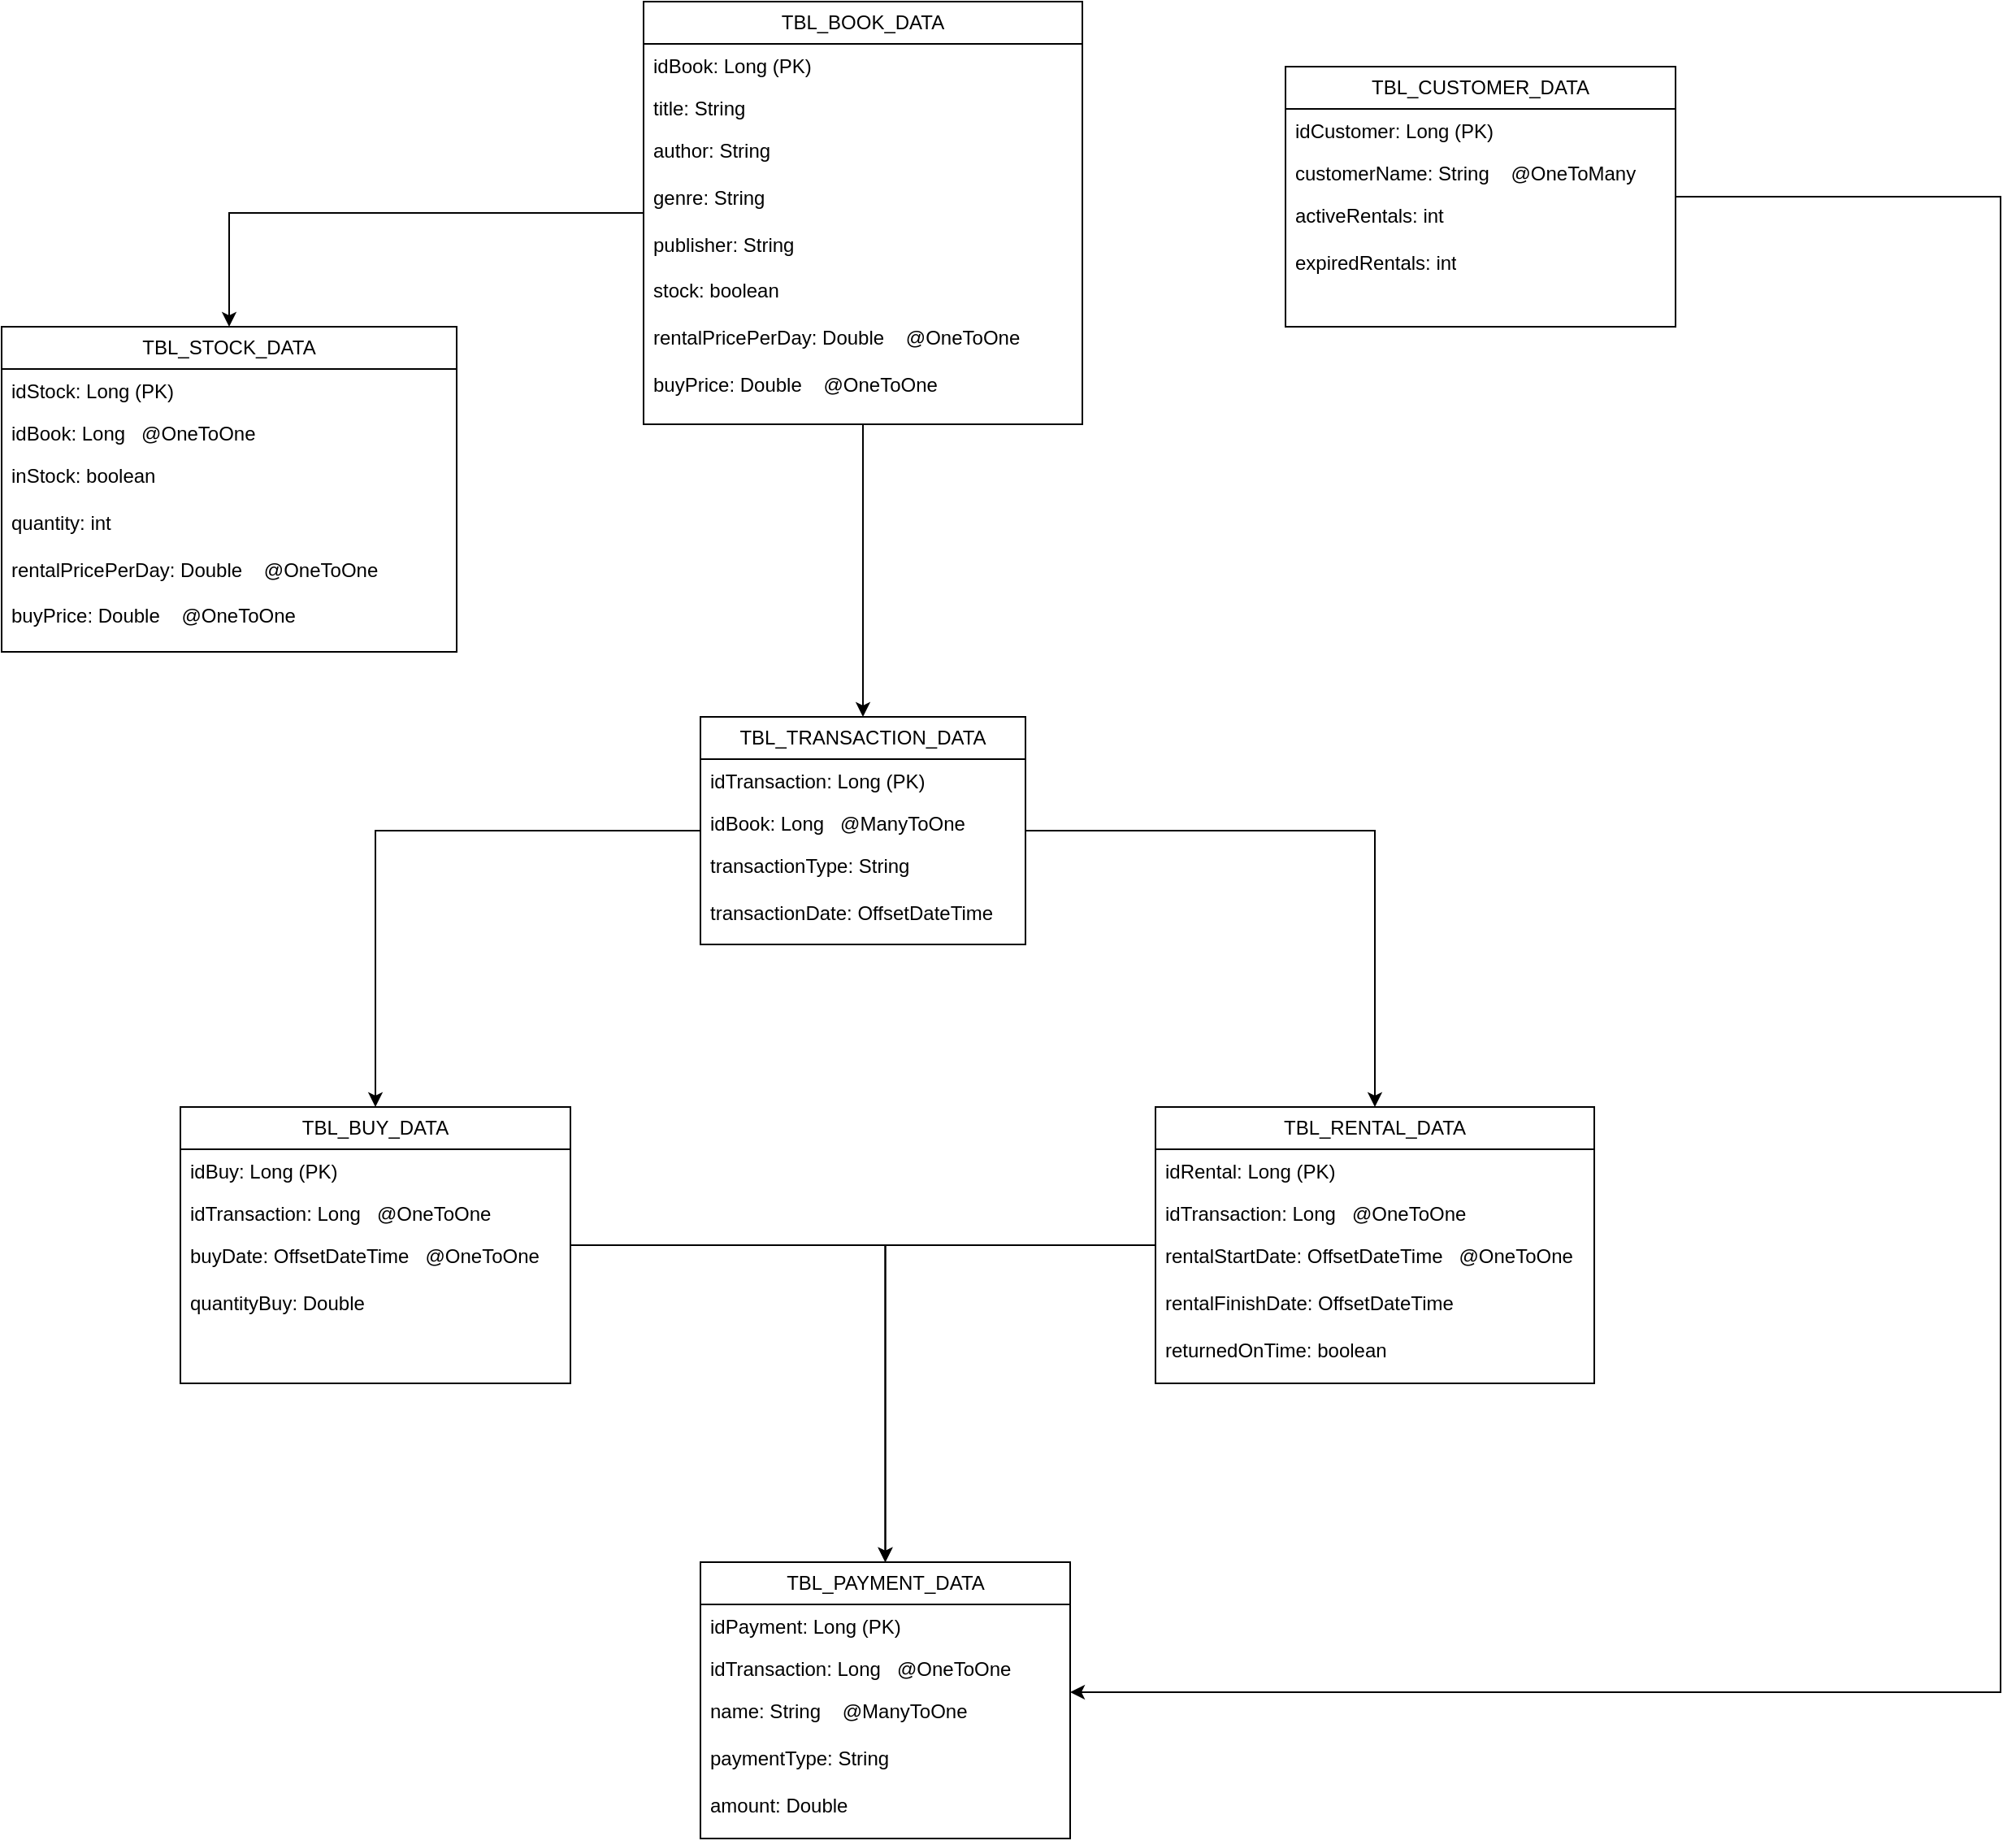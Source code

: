 <mxfile version="28.1.1">
  <diagram name="Página-1" id="uoVrXMuLiegpYX8i_XFW">
    <mxGraphModel dx="948" dy="470" grid="1" gridSize="10" guides="1" tooltips="1" connect="1" arrows="1" fold="1" page="1" pageScale="1" pageWidth="3300" pageHeight="4681" math="0" shadow="0">
      <root>
        <mxCell id="0" />
        <mxCell id="1" parent="0" />
        <mxCell id="U7OurC-cm32bJxIPk3Zl-24" style="edgeStyle=orthogonalEdgeStyle;rounded=0;orthogonalLoop=1;jettySize=auto;html=1;entryX=0.5;entryY=0;entryDx=0;entryDy=0;" edge="1" parent="1" source="U7OurC-cm32bJxIPk3Zl-1" target="U7OurC-cm32bJxIPk3Zl-20">
          <mxGeometry relative="1" as="geometry" />
        </mxCell>
        <mxCell id="U7OurC-cm32bJxIPk3Zl-29" style="edgeStyle=orthogonalEdgeStyle;rounded=0;orthogonalLoop=1;jettySize=auto;html=1;entryX=0.5;entryY=0;entryDx=0;entryDy=0;" edge="1" parent="1" source="U7OurC-cm32bJxIPk3Zl-1" target="U7OurC-cm32bJxIPk3Zl-25">
          <mxGeometry relative="1" as="geometry" />
        </mxCell>
        <mxCell id="U7OurC-cm32bJxIPk3Zl-1" value="TBL_BOOK_DATA" style="swimlane;fontStyle=0;childLayout=stackLayout;horizontal=1;startSize=26;fillColor=none;horizontalStack=0;resizeParent=1;resizeParentMax=0;resizeLast=0;collapsible=1;marginBottom=0;whiteSpace=wrap;html=1;" vertex="1" parent="1">
          <mxGeometry x="445" y="40" width="270" height="260" as="geometry" />
        </mxCell>
        <mxCell id="U7OurC-cm32bJxIPk3Zl-2" value="idBook: Long (PK)&lt;div&gt;&lt;br&gt;&lt;/div&gt;" style="text;strokeColor=none;fillColor=none;align=left;verticalAlign=top;spacingLeft=4;spacingRight=4;overflow=hidden;rotatable=0;points=[[0,0.5],[1,0.5]];portConstraint=eastwest;whiteSpace=wrap;html=1;" vertex="1" parent="U7OurC-cm32bJxIPk3Zl-1">
          <mxGeometry y="26" width="270" height="26" as="geometry" />
        </mxCell>
        <mxCell id="U7OurC-cm32bJxIPk3Zl-3" value="title: String&lt;div&gt;&lt;br&gt;&lt;/div&gt;" style="text;strokeColor=none;fillColor=none;align=left;verticalAlign=top;spacingLeft=4;spacingRight=4;overflow=hidden;rotatable=0;points=[[0,0.5],[1,0.5]];portConstraint=eastwest;whiteSpace=wrap;html=1;" vertex="1" parent="U7OurC-cm32bJxIPk3Zl-1">
          <mxGeometry y="52" width="270" height="26" as="geometry" />
        </mxCell>
        <mxCell id="U7OurC-cm32bJxIPk3Zl-4" value="author: String&lt;div&gt;&lt;br&gt;&lt;/div&gt;&lt;div&gt;genre: String&lt;/div&gt;&lt;div&gt;&lt;br&gt;&lt;/div&gt;&lt;div&gt;publisher: String&lt;/div&gt;&lt;div&gt;&lt;br&gt;&lt;/div&gt;&lt;div&gt;stock: boolean&lt;/div&gt;&lt;div&gt;&lt;br&gt;&lt;/div&gt;&lt;div&gt;rentalPricePerDay: Double&amp;nbsp; &amp;nbsp; @OneToOne&lt;/div&gt;&lt;div&gt;&lt;br&gt;&lt;/div&gt;&lt;div&gt;buyPrice: Double&amp;nbsp; &amp;nbsp; @OneToOne&lt;/div&gt;" style="text;strokeColor=none;fillColor=none;align=left;verticalAlign=top;spacingLeft=4;spacingRight=4;overflow=hidden;rotatable=0;points=[[0,0.5],[1,0.5]];portConstraint=eastwest;whiteSpace=wrap;html=1;fontFamily=Helvetica;fontSize=12;fontColor=default;" vertex="1" parent="U7OurC-cm32bJxIPk3Zl-1">
          <mxGeometry y="78" width="270" height="182" as="geometry" />
        </mxCell>
        <mxCell id="U7OurC-cm32bJxIPk3Zl-49" style="edgeStyle=orthogonalEdgeStyle;rounded=0;orthogonalLoop=1;jettySize=auto;html=1;" edge="1" parent="1" source="U7OurC-cm32bJxIPk3Zl-5" target="U7OurC-cm32bJxIPk3Zl-45">
          <mxGeometry relative="1" as="geometry">
            <Array as="points">
              <mxPoint x="1280" y="1080" />
            </Array>
          </mxGeometry>
        </mxCell>
        <mxCell id="U7OurC-cm32bJxIPk3Zl-5" value="TBL_CUSTOMER_DATA" style="swimlane;fontStyle=0;childLayout=stackLayout;horizontal=1;startSize=26;fillColor=none;horizontalStack=0;resizeParent=1;resizeParentMax=0;resizeLast=0;collapsible=1;marginBottom=0;whiteSpace=wrap;html=1;" vertex="1" parent="1">
          <mxGeometry x="840" y="80" width="240" height="160" as="geometry" />
        </mxCell>
        <mxCell id="U7OurC-cm32bJxIPk3Zl-6" value="idCustomer: Long (PK)" style="text;strokeColor=none;fillColor=none;align=left;verticalAlign=top;spacingLeft=4;spacingRight=4;overflow=hidden;rotatable=0;points=[[0,0.5],[1,0.5]];portConstraint=eastwest;whiteSpace=wrap;html=1;" vertex="1" parent="U7OurC-cm32bJxIPk3Zl-5">
          <mxGeometry y="26" width="240" height="26" as="geometry" />
        </mxCell>
        <mxCell id="U7OurC-cm32bJxIPk3Zl-7" value="customerName: String&amp;nbsp; &amp;nbsp; @OneToMany" style="text;strokeColor=none;fillColor=none;align=left;verticalAlign=top;spacingLeft=4;spacingRight=4;overflow=hidden;rotatable=0;points=[[0,0.5],[1,0.5]];portConstraint=eastwest;whiteSpace=wrap;html=1;" vertex="1" parent="U7OurC-cm32bJxIPk3Zl-5">
          <mxGeometry y="52" width="240" height="26" as="geometry" />
        </mxCell>
        <mxCell id="U7OurC-cm32bJxIPk3Zl-8" value="activeRentals: int&lt;div&gt;&lt;br&gt;&lt;/div&gt;&lt;div&gt;expiredRentals: int&lt;/div&gt;" style="text;strokeColor=none;fillColor=none;align=left;verticalAlign=top;spacingLeft=4;spacingRight=4;overflow=hidden;rotatable=0;points=[[0,0.5],[1,0.5]];portConstraint=eastwest;whiteSpace=wrap;html=1;" vertex="1" parent="U7OurC-cm32bJxIPk3Zl-5">
          <mxGeometry y="78" width="240" height="82" as="geometry" />
        </mxCell>
        <mxCell id="U7OurC-cm32bJxIPk3Zl-20" value="TBL_STOCK_DATA" style="swimlane;fontStyle=0;childLayout=stackLayout;horizontal=1;startSize=26;fillColor=none;horizontalStack=0;resizeParent=1;resizeParentMax=0;resizeLast=0;collapsible=1;marginBottom=0;whiteSpace=wrap;html=1;" vertex="1" parent="1">
          <mxGeometry x="50" y="240" width="280" height="200" as="geometry" />
        </mxCell>
        <mxCell id="U7OurC-cm32bJxIPk3Zl-21" value="idStock: Long (PK)" style="text;strokeColor=none;fillColor=none;align=left;verticalAlign=top;spacingLeft=4;spacingRight=4;overflow=hidden;rotatable=0;points=[[0,0.5],[1,0.5]];portConstraint=eastwest;whiteSpace=wrap;html=1;" vertex="1" parent="U7OurC-cm32bJxIPk3Zl-20">
          <mxGeometry y="26" width="280" height="26" as="geometry" />
        </mxCell>
        <mxCell id="U7OurC-cm32bJxIPk3Zl-22" value="idBook: Long&amp;nbsp; &amp;nbsp;@OneToOne" style="text;strokeColor=none;fillColor=none;align=left;verticalAlign=top;spacingLeft=4;spacingRight=4;overflow=hidden;rotatable=0;points=[[0,0.5],[1,0.5]];portConstraint=eastwest;whiteSpace=wrap;html=1;" vertex="1" parent="U7OurC-cm32bJxIPk3Zl-20">
          <mxGeometry y="52" width="280" height="26" as="geometry" />
        </mxCell>
        <mxCell id="U7OurC-cm32bJxIPk3Zl-23" value="inStock: boolean&lt;div&gt;&lt;br&gt;&lt;/div&gt;&lt;div&gt;quantity: int&lt;/div&gt;&lt;div&gt;&lt;br&gt;&lt;/div&gt;&lt;div&gt;rentalPricePerDay: Double&amp;nbsp; &amp;nbsp; @OneToOne&lt;/div&gt;&lt;div&gt;&lt;br&gt;&lt;/div&gt;&lt;div&gt;buyPrice: Double&amp;nbsp; &amp;nbsp; @OneToOne&lt;/div&gt;" style="text;strokeColor=none;fillColor=none;align=left;verticalAlign=top;spacingLeft=4;spacingRight=4;overflow=hidden;rotatable=0;points=[[0,0.5],[1,0.5]];portConstraint=eastwest;whiteSpace=wrap;html=1;" vertex="1" parent="U7OurC-cm32bJxIPk3Zl-20">
          <mxGeometry y="78" width="280" height="122" as="geometry" />
        </mxCell>
        <mxCell id="U7OurC-cm32bJxIPk3Zl-40" style="edgeStyle=orthogonalEdgeStyle;rounded=0;orthogonalLoop=1;jettySize=auto;html=1;" edge="1" parent="1" source="U7OurC-cm32bJxIPk3Zl-25" target="U7OurC-cm32bJxIPk3Zl-30">
          <mxGeometry relative="1" as="geometry" />
        </mxCell>
        <mxCell id="U7OurC-cm32bJxIPk3Zl-41" style="edgeStyle=orthogonalEdgeStyle;rounded=0;orthogonalLoop=1;jettySize=auto;html=1;" edge="1" parent="1" source="U7OurC-cm32bJxIPk3Zl-25" target="U7OurC-cm32bJxIPk3Zl-34">
          <mxGeometry relative="1" as="geometry" />
        </mxCell>
        <mxCell id="U7OurC-cm32bJxIPk3Zl-25" value="TBL_TRANSACTION_DATA" style="swimlane;fontStyle=0;childLayout=stackLayout;horizontal=1;startSize=26;fillColor=none;horizontalStack=0;resizeParent=1;resizeParentMax=0;resizeLast=0;collapsible=1;marginBottom=0;whiteSpace=wrap;html=1;" vertex="1" parent="1">
          <mxGeometry x="480" y="480" width="200" height="140" as="geometry" />
        </mxCell>
        <mxCell id="U7OurC-cm32bJxIPk3Zl-26" value="idTransaction: Long (PK)" style="text;strokeColor=none;fillColor=none;align=left;verticalAlign=top;spacingLeft=4;spacingRight=4;overflow=hidden;rotatable=0;points=[[0,0.5],[1,0.5]];portConstraint=eastwest;whiteSpace=wrap;html=1;" vertex="1" parent="U7OurC-cm32bJxIPk3Zl-25">
          <mxGeometry y="26" width="200" height="26" as="geometry" />
        </mxCell>
        <mxCell id="U7OurC-cm32bJxIPk3Zl-27" value="idBook: Long&amp;nbsp; &amp;nbsp;@ManyToOne" style="text;strokeColor=none;fillColor=none;align=left;verticalAlign=top;spacingLeft=4;spacingRight=4;overflow=hidden;rotatable=0;points=[[0,0.5],[1,0.5]];portConstraint=eastwest;whiteSpace=wrap;html=1;" vertex="1" parent="U7OurC-cm32bJxIPk3Zl-25">
          <mxGeometry y="52" width="200" height="26" as="geometry" />
        </mxCell>
        <mxCell id="U7OurC-cm32bJxIPk3Zl-28" value="transactionType: String&lt;div&gt;&lt;br&gt;&lt;/div&gt;&lt;div&gt;transactionDate: OffsetDateTime&lt;/div&gt;" style="text;strokeColor=none;fillColor=none;align=left;verticalAlign=top;spacingLeft=4;spacingRight=4;overflow=hidden;rotatable=0;points=[[0,0.5],[1,0.5]];portConstraint=eastwest;whiteSpace=wrap;html=1;" vertex="1" parent="U7OurC-cm32bJxIPk3Zl-25">
          <mxGeometry y="78" width="200" height="62" as="geometry" />
        </mxCell>
        <mxCell id="U7OurC-cm32bJxIPk3Zl-47" style="edgeStyle=orthogonalEdgeStyle;rounded=0;orthogonalLoop=1;jettySize=auto;html=1;" edge="1" parent="1" source="U7OurC-cm32bJxIPk3Zl-30" target="U7OurC-cm32bJxIPk3Zl-42">
          <mxGeometry relative="1" as="geometry" />
        </mxCell>
        <mxCell id="U7OurC-cm32bJxIPk3Zl-30" value="TBL_RENTAL_DATA" style="swimlane;fontStyle=0;childLayout=stackLayout;horizontal=1;startSize=26;fillColor=none;horizontalStack=0;resizeParent=1;resizeParentMax=0;resizeLast=0;collapsible=1;marginBottom=0;whiteSpace=wrap;html=1;" vertex="1" parent="1">
          <mxGeometry x="760" y="720" width="270" height="170" as="geometry" />
        </mxCell>
        <mxCell id="U7OurC-cm32bJxIPk3Zl-31" value="idRental: Long (PK)" style="text;strokeColor=none;fillColor=none;align=left;verticalAlign=top;spacingLeft=4;spacingRight=4;overflow=hidden;rotatable=0;points=[[0,0.5],[1,0.5]];portConstraint=eastwest;whiteSpace=wrap;html=1;" vertex="1" parent="U7OurC-cm32bJxIPk3Zl-30">
          <mxGeometry y="26" width="270" height="26" as="geometry" />
        </mxCell>
        <mxCell id="U7OurC-cm32bJxIPk3Zl-32" value="idTransaction: Long&amp;nbsp; &amp;nbsp;@OneToOne" style="text;strokeColor=none;fillColor=none;align=left;verticalAlign=top;spacingLeft=4;spacingRight=4;overflow=hidden;rotatable=0;points=[[0,0.5],[1,0.5]];portConstraint=eastwest;whiteSpace=wrap;html=1;" vertex="1" parent="U7OurC-cm32bJxIPk3Zl-30">
          <mxGeometry y="52" width="270" height="26" as="geometry" />
        </mxCell>
        <mxCell id="U7OurC-cm32bJxIPk3Zl-33" value="rentalStartDate: OffsetDateTime&amp;nbsp; &amp;nbsp;@OneToOne&lt;div&gt;&lt;br&gt;&lt;/div&gt;&lt;div&gt;rentalFinishDate: OffsetDateTime&lt;/div&gt;&lt;div&gt;&lt;br&gt;&lt;/div&gt;&lt;div&gt;returnedOnTime: boolean&lt;/div&gt;" style="text;strokeColor=none;fillColor=none;align=left;verticalAlign=top;spacingLeft=4;spacingRight=4;overflow=hidden;rotatable=0;points=[[0,0.5],[1,0.5]];portConstraint=eastwest;whiteSpace=wrap;html=1;" vertex="1" parent="U7OurC-cm32bJxIPk3Zl-30">
          <mxGeometry y="78" width="270" height="92" as="geometry" />
        </mxCell>
        <mxCell id="U7OurC-cm32bJxIPk3Zl-46" style="edgeStyle=orthogonalEdgeStyle;rounded=0;orthogonalLoop=1;jettySize=auto;html=1;" edge="1" parent="1" source="U7OurC-cm32bJxIPk3Zl-34" target="U7OurC-cm32bJxIPk3Zl-42">
          <mxGeometry relative="1" as="geometry" />
        </mxCell>
        <mxCell id="U7OurC-cm32bJxIPk3Zl-34" value="TBL_BUY_DATA" style="swimlane;fontStyle=0;childLayout=stackLayout;horizontal=1;startSize=26;fillColor=none;horizontalStack=0;resizeParent=1;resizeParentMax=0;resizeLast=0;collapsible=1;marginBottom=0;whiteSpace=wrap;html=1;" vertex="1" parent="1">
          <mxGeometry x="160" y="720" width="240" height="170" as="geometry" />
        </mxCell>
        <mxCell id="U7OurC-cm32bJxIPk3Zl-35" value="idBuy: Long (PK)" style="text;strokeColor=none;fillColor=none;align=left;verticalAlign=top;spacingLeft=4;spacingRight=4;overflow=hidden;rotatable=0;points=[[0,0.5],[1,0.5]];portConstraint=eastwest;whiteSpace=wrap;html=1;" vertex="1" parent="U7OurC-cm32bJxIPk3Zl-34">
          <mxGeometry y="26" width="240" height="26" as="geometry" />
        </mxCell>
        <mxCell id="U7OurC-cm32bJxIPk3Zl-36" value="idTransaction: Long&amp;nbsp; &amp;nbsp;@OneToOne" style="text;strokeColor=none;fillColor=none;align=left;verticalAlign=top;spacingLeft=4;spacingRight=4;overflow=hidden;rotatable=0;points=[[0,0.5],[1,0.5]];portConstraint=eastwest;whiteSpace=wrap;html=1;" vertex="1" parent="U7OurC-cm32bJxIPk3Zl-34">
          <mxGeometry y="52" width="240" height="26" as="geometry" />
        </mxCell>
        <mxCell id="U7OurC-cm32bJxIPk3Zl-37" value="buyDate: OffsetDateTime&amp;nbsp; &amp;nbsp;@OneToOne&lt;div&gt;&lt;br&gt;&lt;/div&gt;&lt;div&gt;quantityBuy: Double&lt;/div&gt;" style="text;strokeColor=none;fillColor=none;align=left;verticalAlign=top;spacingLeft=4;spacingRight=4;overflow=hidden;rotatable=0;points=[[0,0.5],[1,0.5]];portConstraint=eastwest;whiteSpace=wrap;html=1;" vertex="1" parent="U7OurC-cm32bJxIPk3Zl-34">
          <mxGeometry y="78" width="240" height="92" as="geometry" />
        </mxCell>
        <mxCell id="U7OurC-cm32bJxIPk3Zl-42" value="TBL_PAYMENT_DATA" style="swimlane;fontStyle=0;childLayout=stackLayout;horizontal=1;startSize=26;fillColor=none;horizontalStack=0;resizeParent=1;resizeParentMax=0;resizeLast=0;collapsible=1;marginBottom=0;whiteSpace=wrap;html=1;" vertex="1" parent="1">
          <mxGeometry x="480" y="1000" width="227.5" height="170" as="geometry" />
        </mxCell>
        <mxCell id="U7OurC-cm32bJxIPk3Zl-43" value="idPayment: Long (PK)" style="text;strokeColor=none;fillColor=none;align=left;verticalAlign=top;spacingLeft=4;spacingRight=4;overflow=hidden;rotatable=0;points=[[0,0.5],[1,0.5]];portConstraint=eastwest;whiteSpace=wrap;html=1;" vertex="1" parent="U7OurC-cm32bJxIPk3Zl-42">
          <mxGeometry y="26" width="227.5" height="26" as="geometry" />
        </mxCell>
        <mxCell id="U7OurC-cm32bJxIPk3Zl-44" value="idTransaction: Long&amp;nbsp; &amp;nbsp;@OneToOne" style="text;strokeColor=none;fillColor=none;align=left;verticalAlign=top;spacingLeft=4;spacingRight=4;overflow=hidden;rotatable=0;points=[[0,0.5],[1,0.5]];portConstraint=eastwest;whiteSpace=wrap;html=1;" vertex="1" parent="U7OurC-cm32bJxIPk3Zl-42">
          <mxGeometry y="52" width="227.5" height="26" as="geometry" />
        </mxCell>
        <mxCell id="U7OurC-cm32bJxIPk3Zl-45" value="&lt;div&gt;name: String&amp;nbsp; &amp;nbsp; @ManyToOne&lt;/div&gt;&lt;div&gt;&lt;br&gt;&lt;/div&gt;paymentType: String&lt;div&gt;&lt;br&gt;&lt;/div&gt;&lt;div&gt;amount: Double&lt;/div&gt;" style="text;strokeColor=none;fillColor=none;align=left;verticalAlign=top;spacingLeft=4;spacingRight=4;overflow=hidden;rotatable=0;points=[[0,0.5],[1,0.5]];portConstraint=eastwest;whiteSpace=wrap;html=1;" vertex="1" parent="U7OurC-cm32bJxIPk3Zl-42">
          <mxGeometry y="78" width="227.5" height="92" as="geometry" />
        </mxCell>
      </root>
    </mxGraphModel>
  </diagram>
</mxfile>
